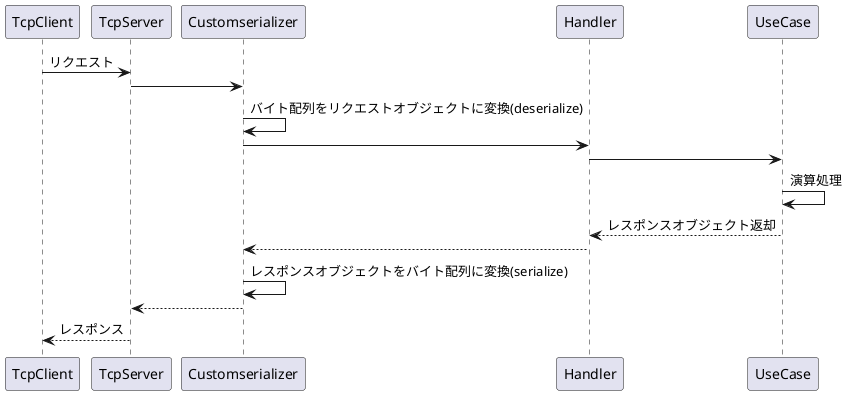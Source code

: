 @startuml
participant TcpClient as Client
participant TcpServer as Server
participant Customserializer as serializer
participant Handler as handler
participant UseCase as uc

Client -> Server: リクエスト
Server -> serializer
serializer -> serializer: バイト配列をリクエストオブジェクトに変換(deserialize)
serializer -> handler
handler -> uc
uc -> uc: 演算処理
uc --> handler: レスポンスオブジェクト返却
handler --> serializer
serializer -> serializer: レスポンスオブジェクトをバイト配列に変換(serialize)
serializer --> Server
Server --> Client: レスポンス

@enduml